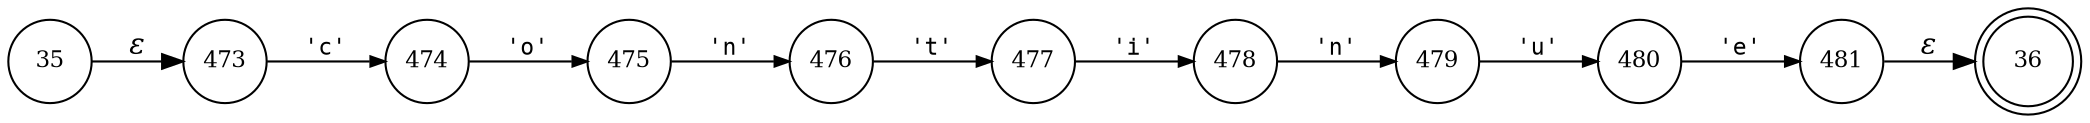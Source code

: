 digraph ATN {
rankdir=LR;
s36[fontsize=11, label="36", shape=doublecircle, fixedsize=true, width=.6];
s480[fontsize=11,label="480", shape=circle, fixedsize=true, width=.55, peripheries=1];
s481[fontsize=11,label="481", shape=circle, fixedsize=true, width=.55, peripheries=1];
s35[fontsize=11,label="35", shape=circle, fixedsize=true, width=.55, peripheries=1];
s473[fontsize=11,label="473", shape=circle, fixedsize=true, width=.55, peripheries=1];
s474[fontsize=11,label="474", shape=circle, fixedsize=true, width=.55, peripheries=1];
s475[fontsize=11,label="475", shape=circle, fixedsize=true, width=.55, peripheries=1];
s476[fontsize=11,label="476", shape=circle, fixedsize=true, width=.55, peripheries=1];
s477[fontsize=11,label="477", shape=circle, fixedsize=true, width=.55, peripheries=1];
s478[fontsize=11,label="478", shape=circle, fixedsize=true, width=.55, peripheries=1];
s479[fontsize=11,label="479", shape=circle, fixedsize=true, width=.55, peripheries=1];
s35 -> s473 [fontname="Times-Italic", label="&epsilon;"];
s473 -> s474 [fontsize=11, fontname="Courier", arrowsize=.7, label = "'c'", arrowhead = normal];
s474 -> s475 [fontsize=11, fontname="Courier", arrowsize=.7, label = "'o'", arrowhead = normal];
s475 -> s476 [fontsize=11, fontname="Courier", arrowsize=.7, label = "'n'", arrowhead = normal];
s476 -> s477 [fontsize=11, fontname="Courier", arrowsize=.7, label = "'t'", arrowhead = normal];
s477 -> s478 [fontsize=11, fontname="Courier", arrowsize=.7, label = "'i'", arrowhead = normal];
s478 -> s479 [fontsize=11, fontname="Courier", arrowsize=.7, label = "'n'", arrowhead = normal];
s479 -> s480 [fontsize=11, fontname="Courier", arrowsize=.7, label = "'u'", arrowhead = normal];
s480 -> s481 [fontsize=11, fontname="Courier", arrowsize=.7, label = "'e'", arrowhead = normal];
s481 -> s36 [fontname="Times-Italic", label="&epsilon;"];
}